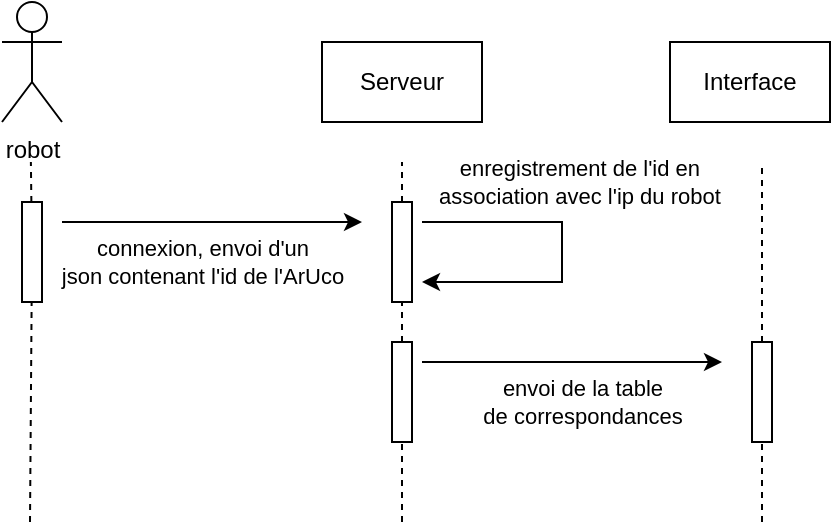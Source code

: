 <mxfile version="26.1.1">
  <diagram name="Page-1" id="bcjaSfv-HRpLBBbSLB-P">
    <mxGraphModel dx="611" dy="447" grid="1" gridSize="10" guides="1" tooltips="1" connect="1" arrows="1" fold="1" page="1" pageScale="1" pageWidth="827" pageHeight="1169" math="0" shadow="0">
      <root>
        <mxCell id="0" />
        <mxCell id="1" parent="0" />
        <mxCell id="LXZBdGK3ygFldI9ZY_8f-1" value="robot" style="shape=umlActor;verticalLabelPosition=bottom;verticalAlign=top;html=1;outlineConnect=0;" vertex="1" parent="1">
          <mxGeometry x="80" y="40" width="30" height="60" as="geometry" />
        </mxCell>
        <mxCell id="LXZBdGK3ygFldI9ZY_8f-2" value="Serveur" style="rounded=0;whiteSpace=wrap;html=1;" vertex="1" parent="1">
          <mxGeometry x="240" y="60" width="80" height="40" as="geometry" />
        </mxCell>
        <mxCell id="LXZBdGK3ygFldI9ZY_8f-3" value="Interface" style="rounded=0;whiteSpace=wrap;html=1;" vertex="1" parent="1">
          <mxGeometry x="414" y="60" width="80" height="40" as="geometry" />
        </mxCell>
        <mxCell id="LXZBdGK3ygFldI9ZY_8f-5" value="" style="endArrow=none;dashed=1;html=1;rounded=0;" edge="1" parent="1" source="LXZBdGK3ygFldI9ZY_8f-11">
          <mxGeometry width="50" height="50" relative="1" as="geometry">
            <mxPoint x="280" y="480" as="sourcePoint" />
            <mxPoint x="280" y="120" as="targetPoint" />
          </mxGeometry>
        </mxCell>
        <mxCell id="LXZBdGK3ygFldI9ZY_8f-6" value="" style="endArrow=none;dashed=1;html=1;rounded=0;" edge="1" parent="1">
          <mxGeometry width="50" height="50" relative="1" as="geometry">
            <mxPoint x="460" y="300" as="sourcePoint" />
            <mxPoint x="460" y="120" as="targetPoint" />
          </mxGeometry>
        </mxCell>
        <mxCell id="LXZBdGK3ygFldI9ZY_8f-7" value="" style="endArrow=none;dashed=1;html=1;rounded=0;" edge="1" parent="1" source="LXZBdGK3ygFldI9ZY_8f-8">
          <mxGeometry width="50" height="50" relative="1" as="geometry">
            <mxPoint x="94.44" y="480" as="sourcePoint" />
            <mxPoint x="94.44" y="120" as="targetPoint" />
          </mxGeometry>
        </mxCell>
        <mxCell id="LXZBdGK3ygFldI9ZY_8f-9" value="" style="endArrow=none;dashed=1;html=1;rounded=0;" edge="1" parent="1" target="LXZBdGK3ygFldI9ZY_8f-8">
          <mxGeometry width="50" height="50" relative="1" as="geometry">
            <mxPoint x="94" y="300" as="sourcePoint" />
            <mxPoint x="94.44" y="120" as="targetPoint" />
          </mxGeometry>
        </mxCell>
        <mxCell id="LXZBdGK3ygFldI9ZY_8f-8" value="" style="rounded=0;whiteSpace=wrap;html=1;" vertex="1" parent="1">
          <mxGeometry x="90" y="140" width="10" height="50" as="geometry" />
        </mxCell>
        <mxCell id="LXZBdGK3ygFldI9ZY_8f-10" value="connexion, envoi d&#39;un&lt;div&gt;json contenant l&#39;id de l&#39;ArUco&lt;/div&gt;" style="endArrow=classic;html=1;rounded=0;" edge="1" parent="1">
          <mxGeometry x="-0.067" y="-20" width="50" height="50" relative="1" as="geometry">
            <mxPoint x="110" y="150" as="sourcePoint" />
            <mxPoint x="260" y="150" as="targetPoint" />
            <mxPoint as="offset" />
          </mxGeometry>
        </mxCell>
        <mxCell id="LXZBdGK3ygFldI9ZY_8f-12" value="" style="endArrow=none;dashed=1;html=1;rounded=0;" edge="1" parent="1" source="LXZBdGK3ygFldI9ZY_8f-14" target="LXZBdGK3ygFldI9ZY_8f-11">
          <mxGeometry width="50" height="50" relative="1" as="geometry">
            <mxPoint x="280" y="480" as="sourcePoint" />
            <mxPoint x="280" y="120" as="targetPoint" />
          </mxGeometry>
        </mxCell>
        <mxCell id="LXZBdGK3ygFldI9ZY_8f-11" value="" style="rounded=0;whiteSpace=wrap;html=1;" vertex="1" parent="1">
          <mxGeometry x="275" y="140" width="10" height="50" as="geometry" />
        </mxCell>
        <mxCell id="LXZBdGK3ygFldI9ZY_8f-13" value="enregistrement de l&#39;id en&amp;nbsp;&lt;div&gt;association avec&lt;span style=&quot;background-color: light-dark(#ffffff, var(--ge-dark-color, #121212)); color: light-dark(rgb(0, 0, 0), rgb(255, 255, 255));&quot;&gt;&amp;nbsp;l&#39;ip du robot&amp;nbsp;&lt;/span&gt;&lt;/div&gt;" style="endArrow=classic;html=1;rounded=0;" edge="1" parent="1">
          <mxGeometry x="-0.176" y="22" width="50" height="50" relative="1" as="geometry">
            <mxPoint x="290" y="150" as="sourcePoint" />
            <mxPoint x="290" y="180" as="targetPoint" />
            <Array as="points">
              <mxPoint x="360" y="150" />
              <mxPoint x="360" y="180" />
            </Array>
            <mxPoint x="-12" y="-20" as="offset" />
          </mxGeometry>
        </mxCell>
        <mxCell id="LXZBdGK3ygFldI9ZY_8f-15" value="" style="endArrow=none;dashed=1;html=1;rounded=0;" edge="1" parent="1" target="LXZBdGK3ygFldI9ZY_8f-14">
          <mxGeometry width="50" height="50" relative="1" as="geometry">
            <mxPoint x="280" y="300" as="sourcePoint" />
            <mxPoint x="280" y="190" as="targetPoint" />
          </mxGeometry>
        </mxCell>
        <mxCell id="LXZBdGK3ygFldI9ZY_8f-14" value="" style="rounded=0;whiteSpace=wrap;html=1;" vertex="1" parent="1">
          <mxGeometry x="275" y="210" width="10" height="50" as="geometry" />
        </mxCell>
        <mxCell id="LXZBdGK3ygFldI9ZY_8f-16" value="" style="rounded=0;whiteSpace=wrap;html=1;" vertex="1" parent="1">
          <mxGeometry x="455" y="210" width="10" height="50" as="geometry" />
        </mxCell>
        <mxCell id="LXZBdGK3ygFldI9ZY_8f-20" value="envoi de la table&lt;div&gt;de correspondances&lt;/div&gt;" style="endArrow=classic;html=1;rounded=0;" edge="1" parent="1">
          <mxGeometry x="0.067" y="-20" width="50" height="50" relative="1" as="geometry">
            <mxPoint x="290" y="220" as="sourcePoint" />
            <mxPoint x="440" y="220" as="targetPoint" />
            <mxPoint as="offset" />
          </mxGeometry>
        </mxCell>
      </root>
    </mxGraphModel>
  </diagram>
</mxfile>
